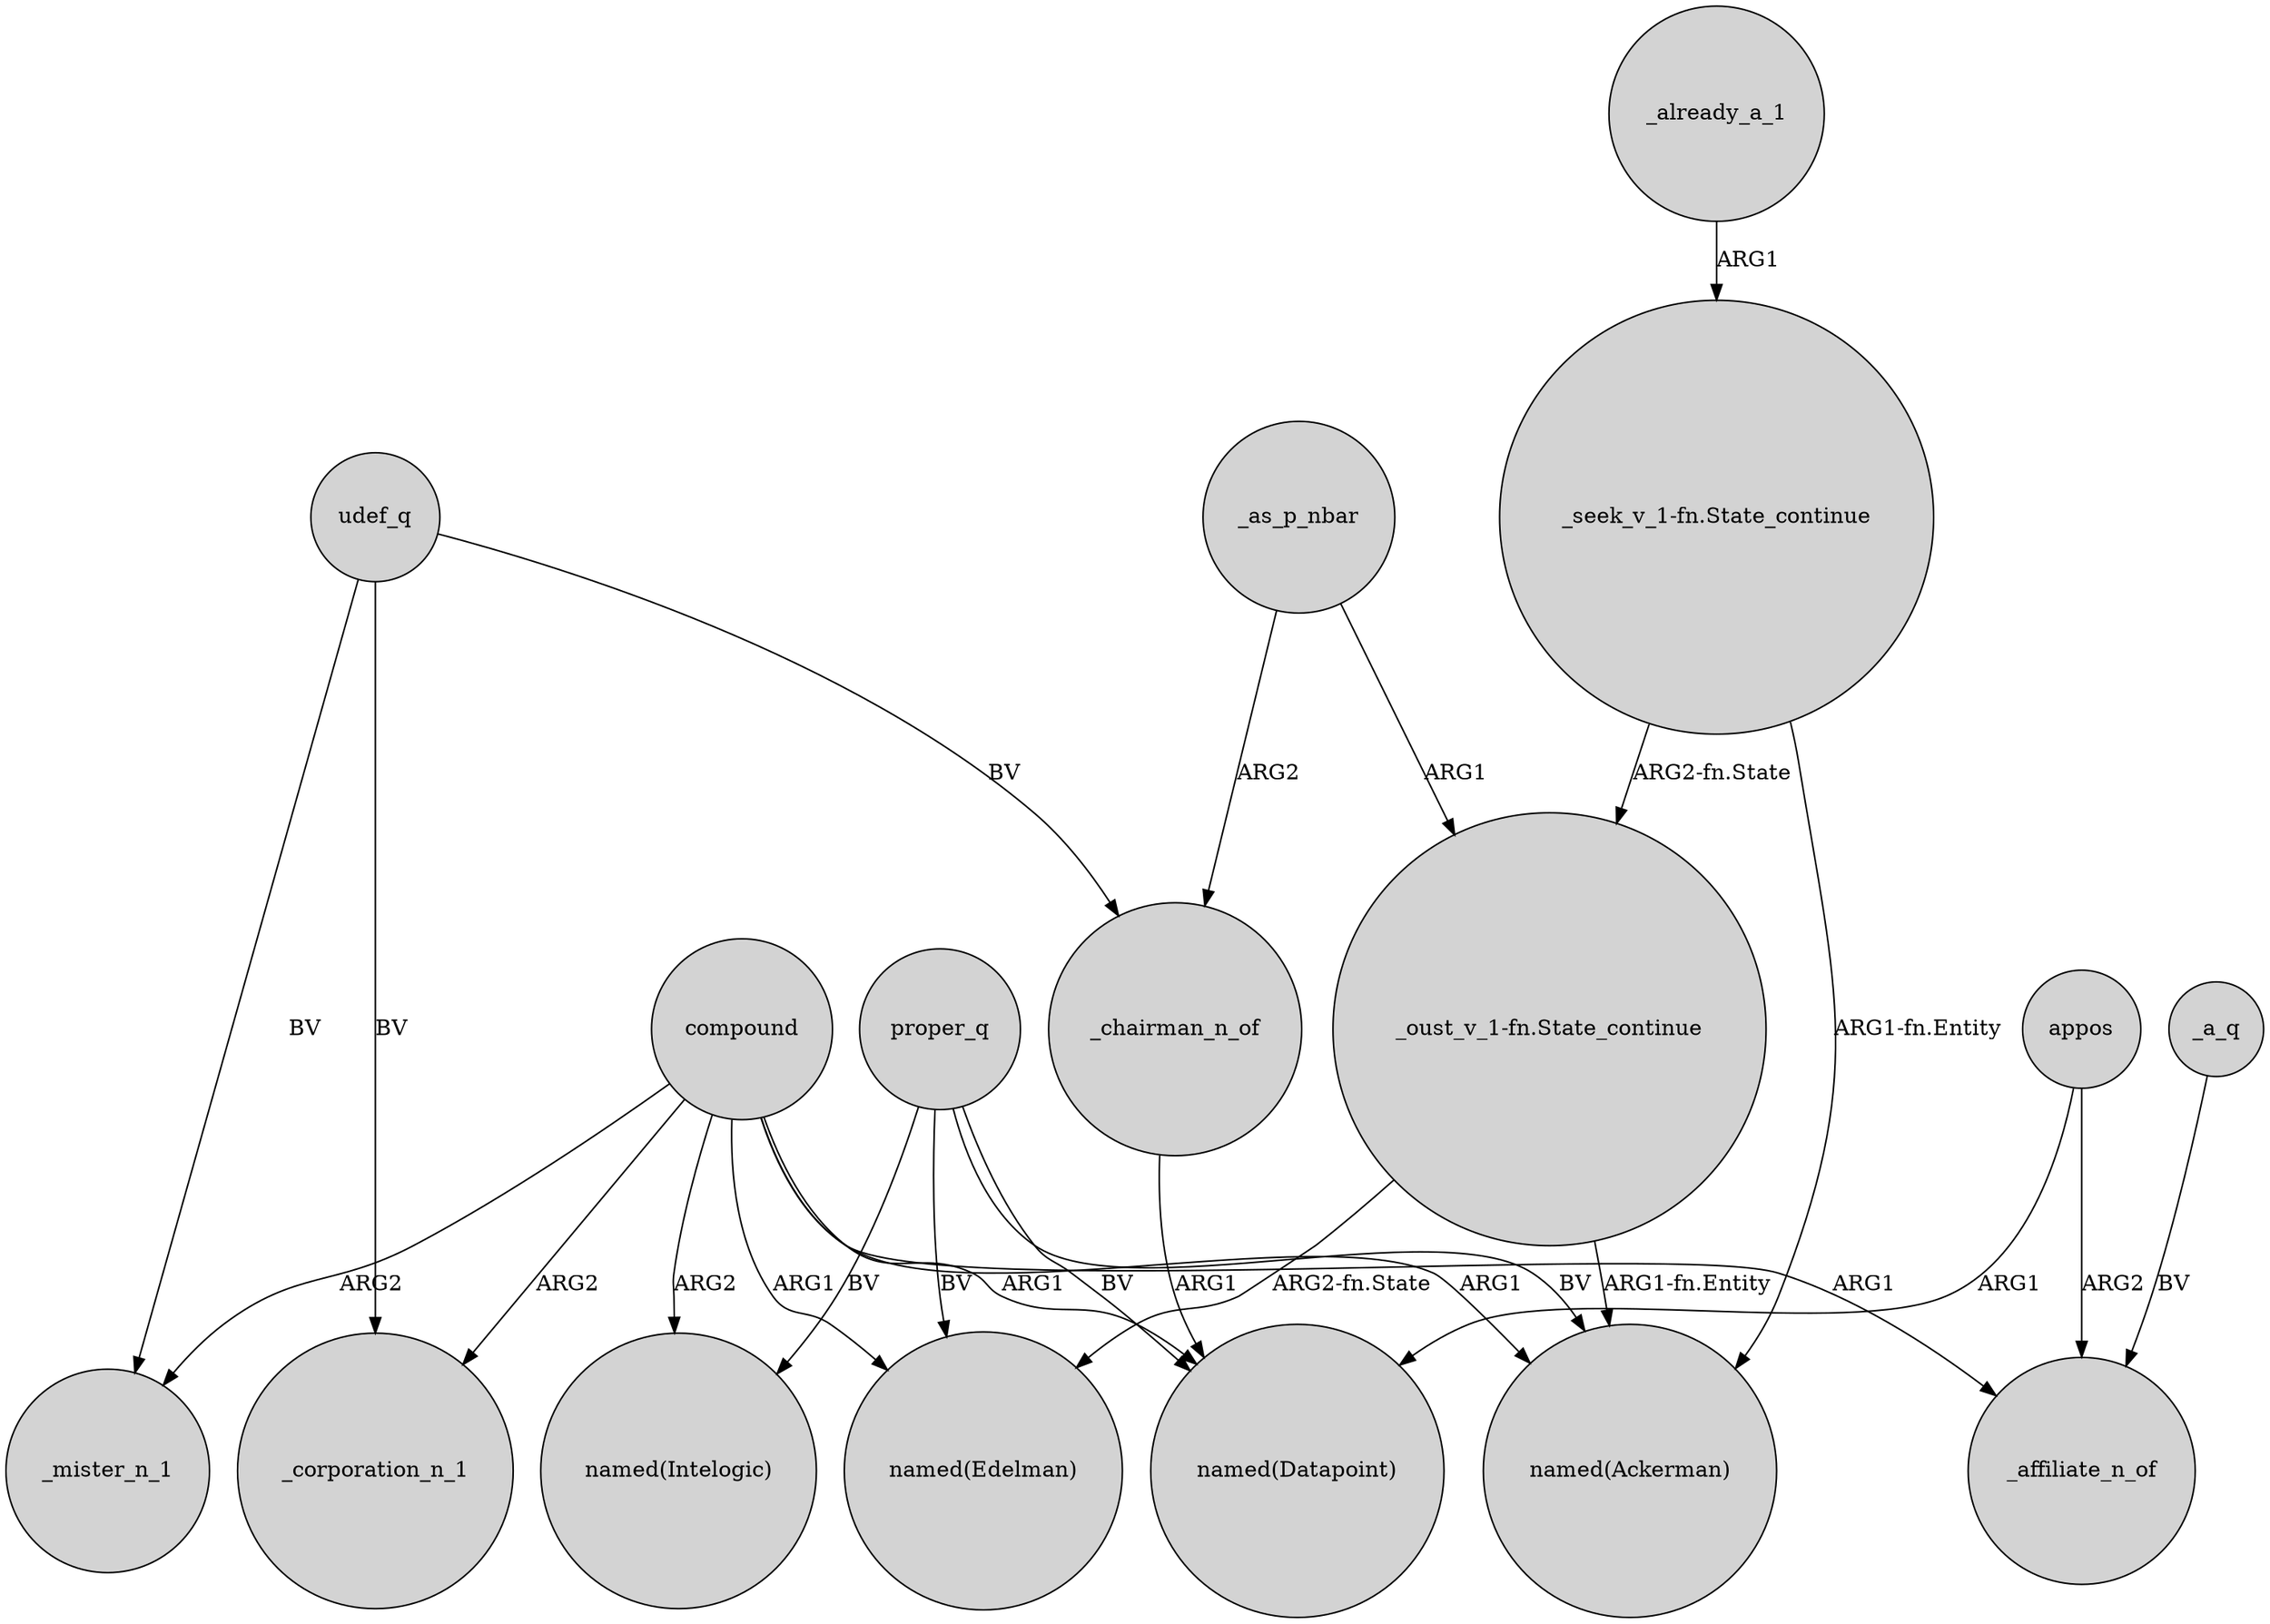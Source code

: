 digraph {
	node [shape=circle style=filled]
	compound -> _mister_n_1 [label=ARG2]
	proper_q -> "named(Ackerman)" [label=BV]
	compound -> _affiliate_n_of [label=ARG1]
	udef_q -> _chairman_n_of [label=BV]
	"_seek_v_1-fn.State_continue" -> "named(Ackerman)" [label="ARG1-fn.Entity"]
	_as_p_nbar -> "_oust_v_1-fn.State_continue" [label=ARG1]
	"_seek_v_1-fn.State_continue" -> "_oust_v_1-fn.State_continue" [label="ARG2-fn.State"]
	"_oust_v_1-fn.State_continue" -> "named(Edelman)" [label="ARG2-fn.State"]
	_already_a_1 -> "_seek_v_1-fn.State_continue" [label=ARG1]
	compound -> "named(Ackerman)" [label=ARG1]
	compound -> "named(Datapoint)" [label=ARG1]
	udef_q -> _mister_n_1 [label=BV]
	_chairman_n_of -> "named(Datapoint)" [label=ARG1]
	"_oust_v_1-fn.State_continue" -> "named(Ackerman)" [label="ARG1-fn.Entity"]
	compound -> "named(Edelman)" [label=ARG1]
	_as_p_nbar -> _chairman_n_of [label=ARG2]
	compound -> "named(Intelogic)" [label=ARG2]
	appos -> _affiliate_n_of [label=ARG2]
	appos -> "named(Datapoint)" [label=ARG1]
	_a_q -> _affiliate_n_of [label=BV]
	compound -> _corporation_n_1 [label=ARG2]
	udef_q -> _corporation_n_1 [label=BV]
	proper_q -> "named(Edelman)" [label=BV]
	proper_q -> "named(Datapoint)" [label=BV]
	proper_q -> "named(Intelogic)" [label=BV]
}
